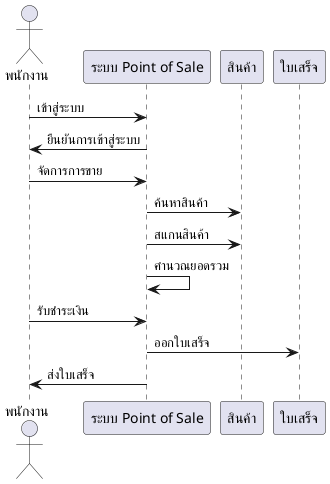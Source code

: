 @startuml pos_sequence
skinparam defaultFontName "Tahoma"

actor "พนักงาน" as Cashier
participant "ระบบ Point of Sale" as POS
participant "สินค้า" as Product
participant "ใบเสร็จ" as Receipt

Cashier -> POS : เข้าสู่ระบบ
POS -> Cashier : ยืนยันการเข้าสู่ระบบ

Cashier -> POS : จัดการการขาย
POS -> Product : ค้นหาสินค้า
POS -> Product : สแกนสินค้า
POS -> POS : คำนวณยอดรวม

Cashier -> POS : รับชำระเงิน
POS -> Receipt : ออกใบเสร็จ
POS -> Cashier : ส่งใบเสร็จ

@enduml